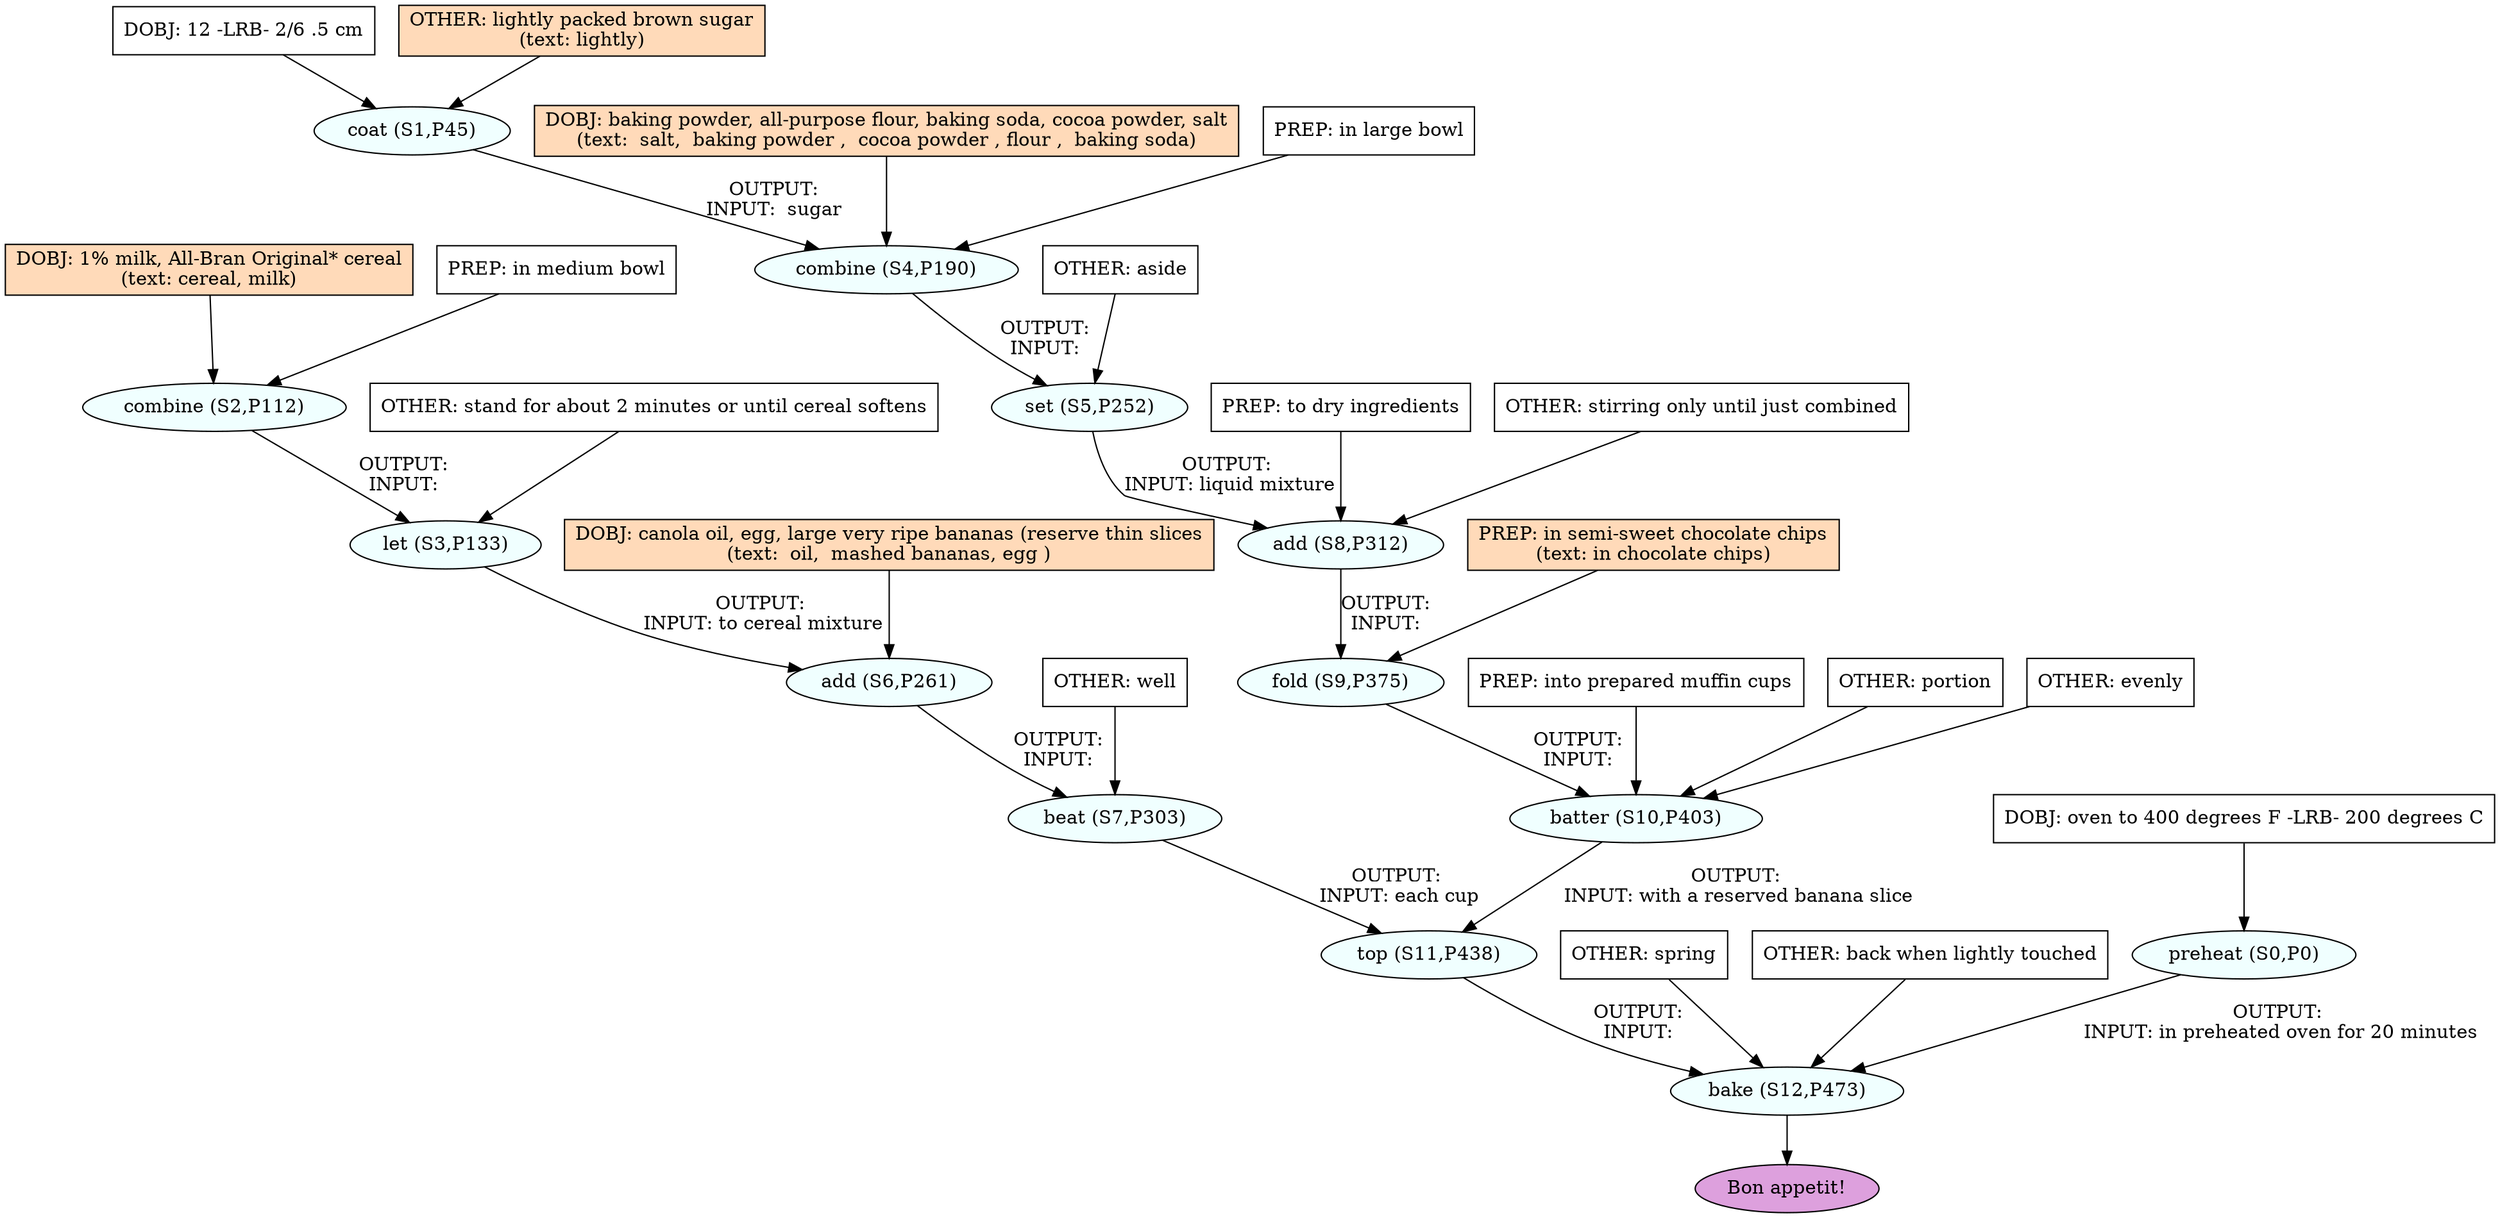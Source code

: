 digraph recipe {
E0[label="preheat (S0,P0)", shape=oval, style=filled, fillcolor=azure]
E1[label="coat (S1,P45)", shape=oval, style=filled, fillcolor=azure]
E2[label="combine (S2,P112)", shape=oval, style=filled, fillcolor=azure]
E3[label="let (S3,P133)", shape=oval, style=filled, fillcolor=azure]
E4[label="combine (S4,P190)", shape=oval, style=filled, fillcolor=azure]
E5[label="set (S5,P252)", shape=oval, style=filled, fillcolor=azure]
E6[label="add (S6,P261)", shape=oval, style=filled, fillcolor=azure]
E7[label="beat (S7,P303)", shape=oval, style=filled, fillcolor=azure]
E8[label="add (S8,P312)", shape=oval, style=filled, fillcolor=azure]
E9[label="fold (S9,P375)", shape=oval, style=filled, fillcolor=azure]
E10[label="batter (S10,P403)", shape=oval, style=filled, fillcolor=azure]
E11[label="top (S11,P438)", shape=oval, style=filled, fillcolor=azure]
E12[label="bake (S12,P473)", shape=oval, style=filled, fillcolor=azure]
D2[label="DOBJ: 1% milk, All-Bran Original* cereal
(text: cereal, milk)", shape=box, style=filled, fillcolor=peachpuff]
D2 -> E2
P2_0[label="PREP: in medium bowl", shape=box, style=filled, fillcolor=white]
P2_0 -> E2
D1[label="DOBJ: 12 -LRB- 2/6 .5 cm", shape=box, style=filled, fillcolor=white]
D1 -> E1
O1_0[label="OTHER: lightly packed brown sugar
(text: lightly)", shape=box, style=filled, fillcolor=peachpuff]
O1_0 -> E1
D0[label="DOBJ: oven to 400 degrees F -LRB- 200 degrees C", shape=box, style=filled, fillcolor=white]
D0 -> E0
E2 -> E3 [label="OUTPUT: 
INPUT: "]
O3_0_0[label="OTHER: stand for about 2 minutes or until cereal softens", shape=box, style=filled, fillcolor=white]
O3_0_0 -> E3
D4_ing[label="DOBJ: baking powder, all-purpose flour, baking soda, cocoa powder, salt
(text:  salt,  baking powder ,  cocoa powder , flour ,  baking soda)", shape=box, style=filled, fillcolor=peachpuff]
D4_ing -> E4
E1 -> E4 [label="OUTPUT: 
INPUT:  sugar "]
P4_0_0[label="PREP: in large bowl", shape=box, style=filled, fillcolor=white]
P4_0_0 -> E4
E4 -> E5 [label="OUTPUT: 
INPUT: "]
O5_0_0[label="OTHER: aside", shape=box, style=filled, fillcolor=white]
O5_0_0 -> E5
D6_ing[label="DOBJ: canola oil, egg, large very ripe bananas (reserve thin slices
(text:  oil,  mashed bananas, egg )", shape=box, style=filled, fillcolor=peachpuff]
D6_ing -> E6
E3 -> E6 [label="OUTPUT: 
INPUT: to cereal mixture"]
E6 -> E7 [label="OUTPUT: 
INPUT: "]
O7_0_0[label="OTHER: well", shape=box, style=filled, fillcolor=white]
O7_0_0 -> E7
E5 -> E8 [label="OUTPUT: 
INPUT: liquid mixture"]
P8_0_0[label="PREP: to dry ingredients", shape=box, style=filled, fillcolor=white]
P8_0_0 -> E8
O8_0_0[label="OTHER: stirring only until just combined", shape=box, style=filled, fillcolor=white]
O8_0_0 -> E8
E8 -> E9 [label="OUTPUT: 
INPUT: "]
P9_0_ing[label="PREP: in semi-sweet chocolate chips
(text: in chocolate chips)", shape=box, style=filled, fillcolor=peachpuff]
P9_0_ing -> E9
E9 -> E10 [label="OUTPUT: 
INPUT: "]
P10_0_0[label="PREP: into prepared muffin cups", shape=box, style=filled, fillcolor=white]
P10_0_0 -> E10
O10_0_0[label="OTHER: portion", shape=box, style=filled, fillcolor=white]
O10_0_0 -> E10
O10_1_0[label="OTHER: evenly", shape=box, style=filled, fillcolor=white]
O10_1_0 -> E10
E7 -> E11 [label="OUTPUT: 
INPUT: each cup"]
E10 -> E11 [label="OUTPUT: 
INPUT: with a reserved banana slice"]
E11 -> E12 [label="OUTPUT: 
INPUT: "]
E0 -> E12 [label="OUTPUT: 
INPUT: in preheated oven for 20 minutes"]
O12_0_0[label="OTHER: spring", shape=box, style=filled, fillcolor=white]
O12_0_0 -> E12
O12_1_0[label="OTHER: back when lightly touched", shape=box, style=filled, fillcolor=white]
O12_1_0 -> E12
EOR[label="Bon appetit!", shape=oval, style=filled, fillcolor=plum]
E12 -> EOR
}
